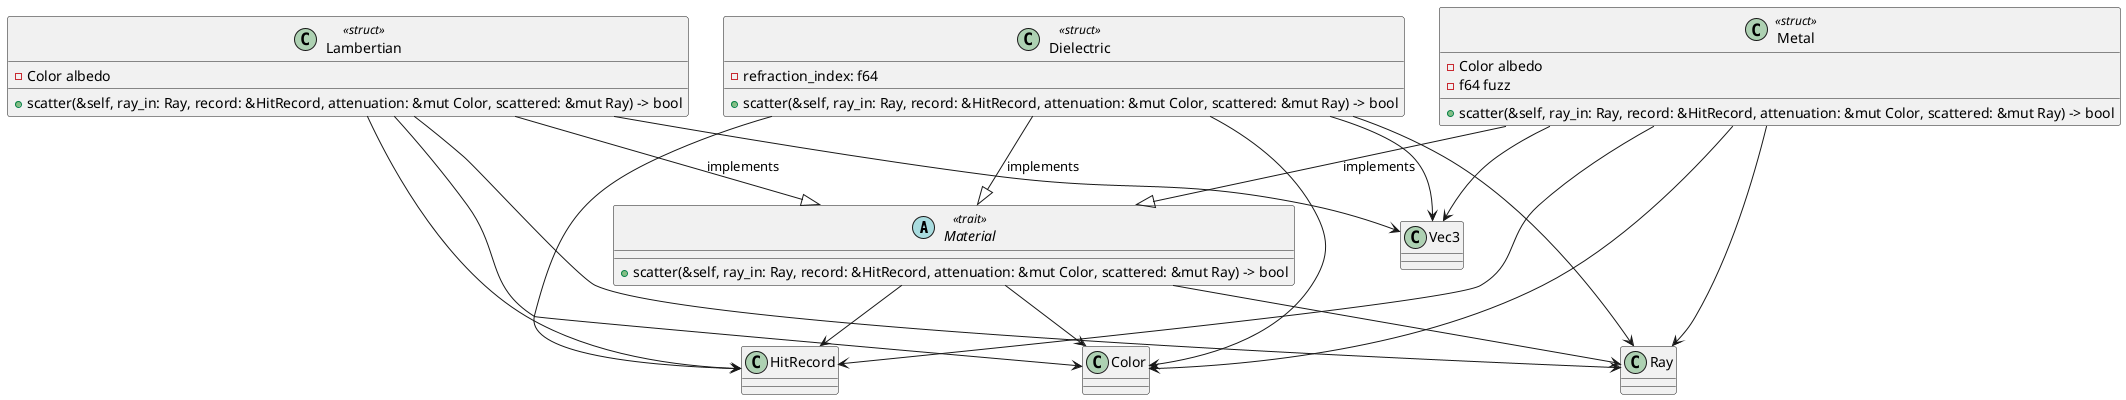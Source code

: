 @startuml materials

abstract class Material << trait >> {
    + scatter(&self, ray_in: Ray, record: &HitRecord, attenuation: &mut Color, scattered: &mut Ray) -> bool
}

Material --> Color
Material --> HitRecord
Material --> Ray

class Dielectric << struct >> {
    - refraction_index: f64
    + scatter(&self, ray_in: Ray, record: &HitRecord, attenuation: &mut Color, scattered: &mut Ray) -> bool
}

Dielectric --|> Material : implements
Dielectric --> Color
Dielectric --> HitRecord
Dielectric --> Ray
Dielectric --> Vec3

class Lambertian << struct >> {
    - Color albedo
    + scatter(&self, ray_in: Ray, record: &HitRecord, attenuation: &mut Color, scattered: &mut Ray) -> bool
}

Lambertian --|> Material : implements
Lambertian --> Color
Lambertian --> HitRecord
Lambertian --> Ray
Lambertian --> Vec3

class Metal << struct >> {
    - Color albedo
    - f64 fuzz
    + scatter(&self, ray_in: Ray, record: &HitRecord, attenuation: &mut Color, scattered: &mut Ray) -> bool
}

Metal --|> Material : implements
Metal --> Color
Metal --> HitRecord
Metal --> Ray
Metal --> Vec3

@enduml
